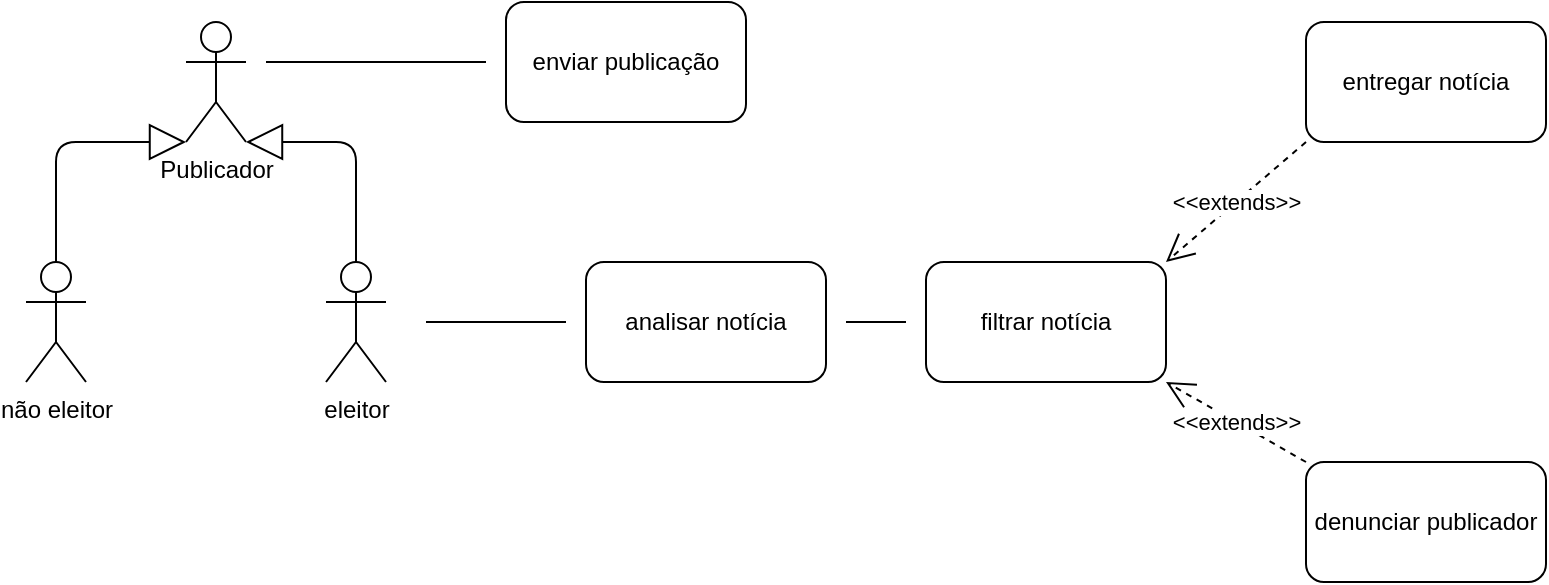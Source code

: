 <mxfile version="13.9.9" type="device"><diagram id="7EsFo-4DaDl4EcVjDZ4T" name="Página-1"><mxGraphModel dx="1038" dy="599" grid="1" gridSize="10" guides="1" tooltips="1" connect="1" arrows="1" fold="1" page="1" pageScale="1" pageWidth="827" pageHeight="1169" math="0" shadow="0"><root><mxCell id="0"/><mxCell id="1" parent="0"/><mxCell id="LVaIc7uwZQcqbS81qx67-1" value="Publicador" style="shape=umlActor;verticalLabelPosition=bottom;verticalAlign=top;html=1;outlineConnect=0;" parent="1" vertex="1"><mxGeometry x="100" y="40" width="30" height="60" as="geometry"/></mxCell><mxCell id="LVaIc7uwZQcqbS81qx67-2" value="não eleitor" style="shape=umlActor;verticalLabelPosition=bottom;verticalAlign=top;html=1;outlineConnect=0;shadow=0;labelBorderColor=none;" parent="1" vertex="1"><mxGeometry x="20" y="160" width="30" height="60" as="geometry"/></mxCell><mxCell id="LVaIc7uwZQcqbS81qx67-5" value="eleitor" style="shape=umlActor;verticalLabelPosition=bottom;verticalAlign=top;html=1;outlineConnect=0;" parent="1" vertex="1"><mxGeometry x="170" y="160" width="30" height="60" as="geometry"/></mxCell><mxCell id="LVaIc7uwZQcqbS81qx67-9" value="" style="endArrow=none;html=1;" parent="1" edge="1"><mxGeometry width="50" height="50" relative="1" as="geometry"><mxPoint x="140" y="60" as="sourcePoint"/><mxPoint x="250" y="60" as="targetPoint"/></mxGeometry></mxCell><mxCell id="LVaIc7uwZQcqbS81qx67-10" value="enviar publicação" style="rounded=1;whiteSpace=wrap;html=1;" parent="1" vertex="1"><mxGeometry x="260" y="30" width="120" height="60" as="geometry"/></mxCell><mxCell id="LVaIc7uwZQcqbS81qx67-15" value="" style="endArrow=none;html=1;" parent="1" edge="1"><mxGeometry width="50" height="50" relative="1" as="geometry"><mxPoint x="220" y="190" as="sourcePoint"/><mxPoint x="290" y="190" as="targetPoint"/></mxGeometry></mxCell><mxCell id="LVaIc7uwZQcqbS81qx67-16" value="analisar notícia" style="rounded=1;whiteSpace=wrap;html=1;shadow=0;gradientColor=none;" parent="1" vertex="1"><mxGeometry x="300" y="160" width="120" height="60" as="geometry"/></mxCell><mxCell id="LVaIc7uwZQcqbS81qx67-17" value="filtrar notícia" style="rounded=1;whiteSpace=wrap;html=1;shadow=0;gradientColor=none;" parent="1" vertex="1"><mxGeometry x="470" y="160" width="120" height="60" as="geometry"/></mxCell><mxCell id="LVaIc7uwZQcqbS81qx67-18" value="entregar notícia" style="rounded=1;whiteSpace=wrap;html=1;shadow=0;gradientColor=none;" parent="1" vertex="1"><mxGeometry x="660" y="40" width="120" height="60" as="geometry"/></mxCell><mxCell id="LVaIc7uwZQcqbS81qx67-19" value="denunciar publicador" style="rounded=1;whiteSpace=wrap;html=1;shadow=0;gradientColor=none;" parent="1" vertex="1"><mxGeometry x="660" y="260" width="120" height="60" as="geometry"/></mxCell><mxCell id="LVaIc7uwZQcqbS81qx67-20" value="" style="endArrow=none;html=1;" parent="1" edge="1"><mxGeometry width="50" height="50" relative="1" as="geometry"><mxPoint x="430" y="190" as="sourcePoint"/><mxPoint x="460" y="190" as="targetPoint"/></mxGeometry></mxCell><mxCell id="vs16sua14t6_hyGdqGRR-1" value="&amp;lt;&amp;lt;extends&amp;gt;&amp;gt;" style="endArrow=open;endSize=12;dashed=1;html=1;entryX=1;entryY=0;entryDx=0;entryDy=0;exitX=0;exitY=1;exitDx=0;exitDy=0;" edge="1" parent="1" source="LVaIc7uwZQcqbS81qx67-18" target="LVaIc7uwZQcqbS81qx67-17"><mxGeometry width="160" relative="1" as="geometry"><mxPoint x="530" y="110" as="sourcePoint"/><mxPoint x="690" y="110" as="targetPoint"/></mxGeometry></mxCell><mxCell id="vs16sua14t6_hyGdqGRR-2" value="&amp;lt;&amp;lt;extends&amp;gt;&amp;gt;" style="endArrow=open;endSize=12;dashed=1;html=1;entryX=1;entryY=1;entryDx=0;entryDy=0;exitX=0;exitY=0;exitDx=0;exitDy=0;" edge="1" parent="1" source="LVaIc7uwZQcqbS81qx67-19" target="LVaIc7uwZQcqbS81qx67-17"><mxGeometry width="160" relative="1" as="geometry"><mxPoint x="670" y="110" as="sourcePoint"/><mxPoint x="600" y="170" as="targetPoint"/></mxGeometry></mxCell><mxCell id="vs16sua14t6_hyGdqGRR-5" value="&lt;br&gt;" style="endArrow=block;endSize=16;endFill=0;html=1;exitX=0.5;exitY=0;exitDx=0;exitDy=0;exitPerimeter=0;entryX=0;entryY=1;entryDx=0;entryDy=0;entryPerimeter=0;" edge="1" parent="1" source="LVaIc7uwZQcqbS81qx67-2" target="LVaIc7uwZQcqbS81qx67-1"><mxGeometry width="160" relative="1" as="geometry"><mxPoint x="20" y="150" as="sourcePoint"/><mxPoint x="180" y="150" as="targetPoint"/><Array as="points"><mxPoint x="35" y="100"/></Array></mxGeometry></mxCell><mxCell id="vs16sua14t6_hyGdqGRR-6" value="&lt;br&gt;" style="endArrow=block;endSize=16;endFill=0;html=1;exitX=0.5;exitY=0;exitDx=0;exitDy=0;exitPerimeter=0;entryX=1;entryY=1;entryDx=0;entryDy=0;entryPerimeter=0;" edge="1" parent="1" source="LVaIc7uwZQcqbS81qx67-5" target="LVaIc7uwZQcqbS81qx67-1"><mxGeometry width="160" relative="1" as="geometry"><mxPoint x="180" y="150" as="sourcePoint"/><mxPoint x="245" y="90" as="targetPoint"/><Array as="points"><mxPoint x="185" y="100"/></Array></mxGeometry></mxCell></root></mxGraphModel></diagram></mxfile>